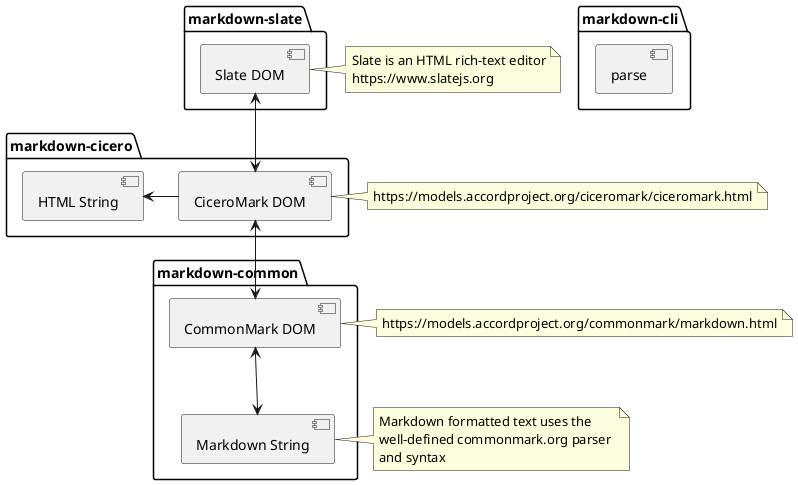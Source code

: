@startuml

package "markdown-cli" {
  [parse]
}

package "markdown-common" {
  [Markdown String] <-up-> [CommonMark DOM]
}

note right of [CommonMark DOM]
  https://models.accordproject.org/commonmark/markdown.html
end note

note right of [Markdown String]
  Markdown formatted text uses the 
  well-defined commonmark.org parser 
  and syntax
end note

package "markdown-cicero" {
  [CommonMark DOM] <-up-> [CiceroMark DOM]
  [HTML String] <- [CiceroMark DOM]
}

note right of [CiceroMark DOM]
  https://models.accordproject.org/ciceromark/ciceromark.html
end note

package "markdown-slate" {
  [CiceroMark DOM] <-up-> [Slate DOM]
}

note right of [Slate DOM]
  Slate is an HTML rich-text editor
  https://www.slatejs.org
end note


@enduml